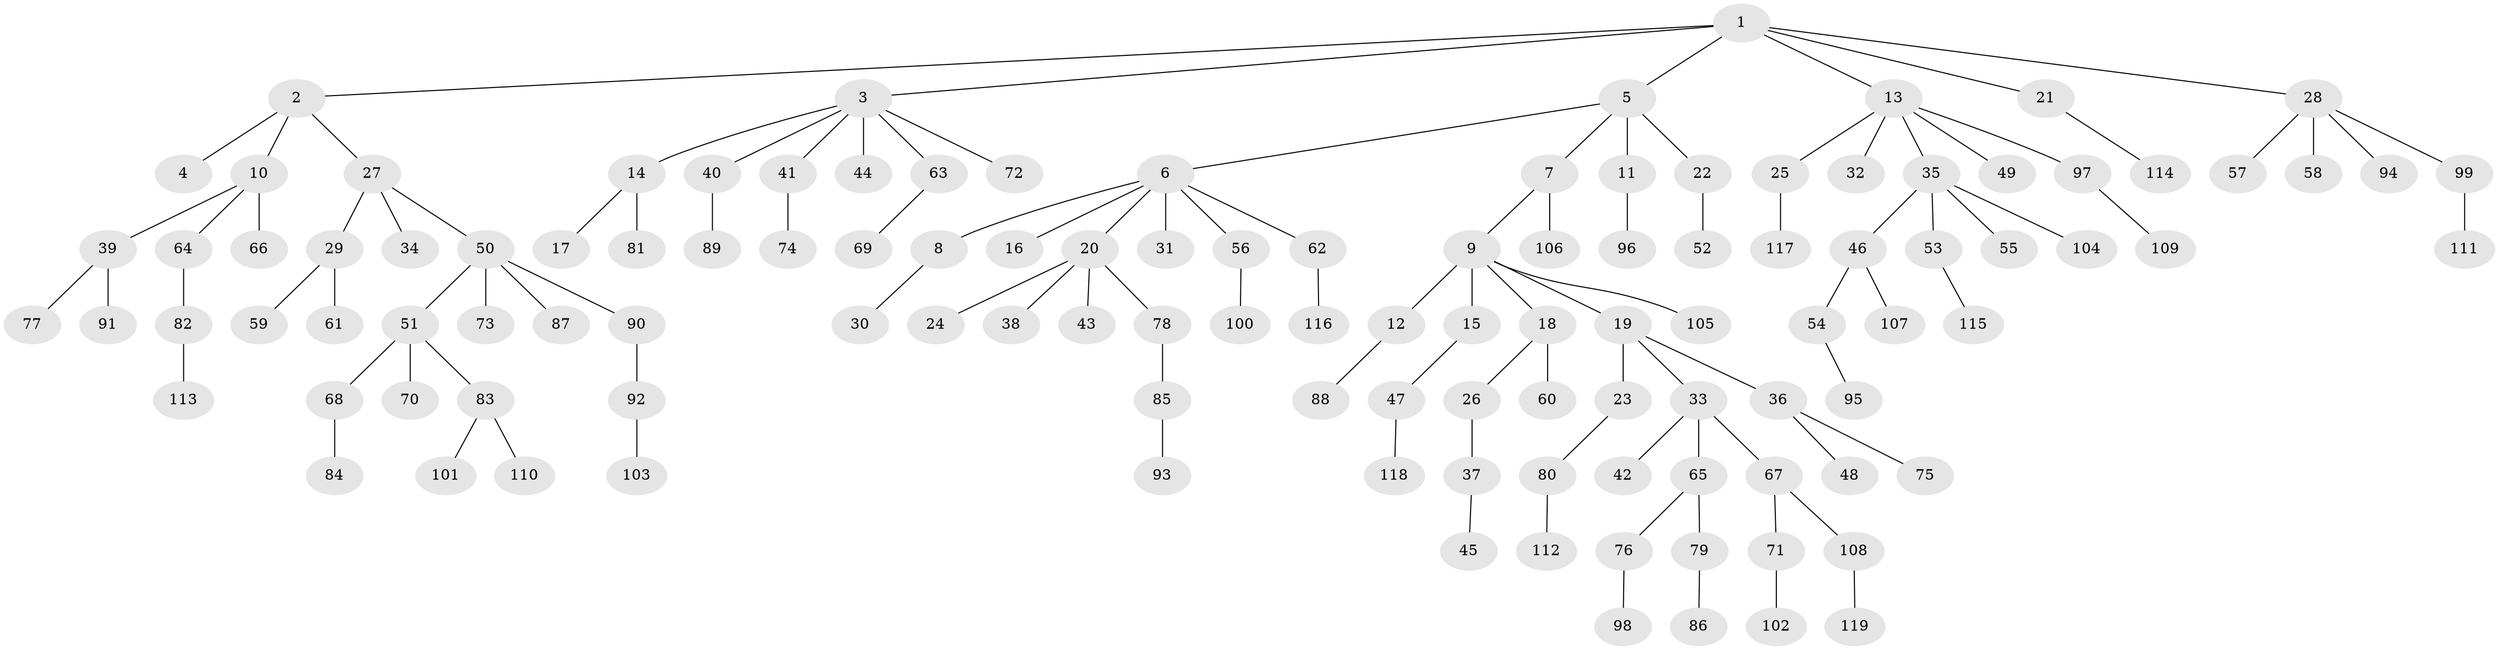 // Generated by graph-tools (version 1.1) at 2025/15/03/09/25 04:15:25]
// undirected, 119 vertices, 118 edges
graph export_dot {
graph [start="1"]
  node [color=gray90,style=filled];
  1;
  2;
  3;
  4;
  5;
  6;
  7;
  8;
  9;
  10;
  11;
  12;
  13;
  14;
  15;
  16;
  17;
  18;
  19;
  20;
  21;
  22;
  23;
  24;
  25;
  26;
  27;
  28;
  29;
  30;
  31;
  32;
  33;
  34;
  35;
  36;
  37;
  38;
  39;
  40;
  41;
  42;
  43;
  44;
  45;
  46;
  47;
  48;
  49;
  50;
  51;
  52;
  53;
  54;
  55;
  56;
  57;
  58;
  59;
  60;
  61;
  62;
  63;
  64;
  65;
  66;
  67;
  68;
  69;
  70;
  71;
  72;
  73;
  74;
  75;
  76;
  77;
  78;
  79;
  80;
  81;
  82;
  83;
  84;
  85;
  86;
  87;
  88;
  89;
  90;
  91;
  92;
  93;
  94;
  95;
  96;
  97;
  98;
  99;
  100;
  101;
  102;
  103;
  104;
  105;
  106;
  107;
  108;
  109;
  110;
  111;
  112;
  113;
  114;
  115;
  116;
  117;
  118;
  119;
  1 -- 2;
  1 -- 3;
  1 -- 5;
  1 -- 13;
  1 -- 21;
  1 -- 28;
  2 -- 4;
  2 -- 10;
  2 -- 27;
  3 -- 14;
  3 -- 40;
  3 -- 41;
  3 -- 44;
  3 -- 63;
  3 -- 72;
  5 -- 6;
  5 -- 7;
  5 -- 11;
  5 -- 22;
  6 -- 8;
  6 -- 16;
  6 -- 20;
  6 -- 31;
  6 -- 56;
  6 -- 62;
  7 -- 9;
  7 -- 106;
  8 -- 30;
  9 -- 12;
  9 -- 15;
  9 -- 18;
  9 -- 19;
  9 -- 105;
  10 -- 39;
  10 -- 64;
  10 -- 66;
  11 -- 96;
  12 -- 88;
  13 -- 25;
  13 -- 32;
  13 -- 35;
  13 -- 49;
  13 -- 97;
  14 -- 17;
  14 -- 81;
  15 -- 47;
  18 -- 26;
  18 -- 60;
  19 -- 23;
  19 -- 33;
  19 -- 36;
  20 -- 24;
  20 -- 38;
  20 -- 43;
  20 -- 78;
  21 -- 114;
  22 -- 52;
  23 -- 80;
  25 -- 117;
  26 -- 37;
  27 -- 29;
  27 -- 34;
  27 -- 50;
  28 -- 57;
  28 -- 58;
  28 -- 94;
  28 -- 99;
  29 -- 59;
  29 -- 61;
  33 -- 42;
  33 -- 65;
  33 -- 67;
  35 -- 46;
  35 -- 53;
  35 -- 55;
  35 -- 104;
  36 -- 48;
  36 -- 75;
  37 -- 45;
  39 -- 77;
  39 -- 91;
  40 -- 89;
  41 -- 74;
  46 -- 54;
  46 -- 107;
  47 -- 118;
  50 -- 51;
  50 -- 73;
  50 -- 87;
  50 -- 90;
  51 -- 68;
  51 -- 70;
  51 -- 83;
  53 -- 115;
  54 -- 95;
  56 -- 100;
  62 -- 116;
  63 -- 69;
  64 -- 82;
  65 -- 76;
  65 -- 79;
  67 -- 71;
  67 -- 108;
  68 -- 84;
  71 -- 102;
  76 -- 98;
  78 -- 85;
  79 -- 86;
  80 -- 112;
  82 -- 113;
  83 -- 101;
  83 -- 110;
  85 -- 93;
  90 -- 92;
  92 -- 103;
  97 -- 109;
  99 -- 111;
  108 -- 119;
}
